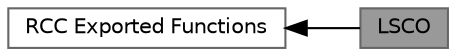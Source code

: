 digraph "LSCO"
{
 // LATEX_PDF_SIZE
  bgcolor="transparent";
  edge [fontname=Helvetica,fontsize=10,labelfontname=Helvetica,labelfontsize=10];
  node [fontname=Helvetica,fontsize=10,shape=box,height=0.2,width=0.4];
  rankdir=LR;
  Node1 [label="LSCO",height=0.2,width=0.4,color="gray40", fillcolor="grey60", style="filled", fontcolor="black",tooltip=" "];
  Node2 [label="RCC Exported Functions",height=0.2,width=0.4,color="grey40", fillcolor="white", style="filled",URL="$group___r_c_c___l_l___exported___functions.html",tooltip=" "];
  Node2->Node1 [shape=plaintext, dir="back", style="solid"];
}
